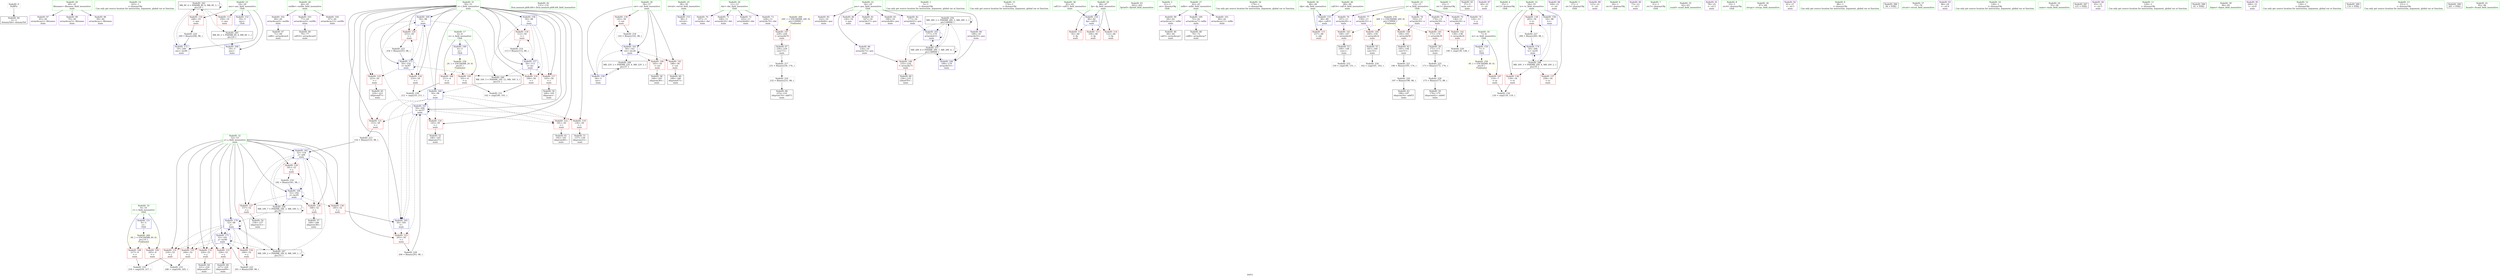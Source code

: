 digraph "SVFG" {
	label="SVFG";

	Node0x55a529d744b0 [shape=record,color=grey,label="{NodeID: 0\nNullPtr}"];
	Node0x55a529d744b0 -> Node0x55a529d75160[style=solid];
	Node0x55a529d755a0 [shape=record,color=purple,label="{NodeID: 97\n65\<--40\narraydecay2\<--filename\nmain\n}"];
	Node0x55a529d5a870 [shape=record,color=green,label="{NodeID: 14\n163\<--1\n\<--dummyObj\nCan only get source location for instruction, argument, global var or function.}"];
	Node0x55a529d76100 [shape=record,color=red,label="{NodeID: 111\n259\<--19\n\<--ans\nmain\n}"];
	Node0x55a529d5b5e0 [shape=record,color=green,label="{NodeID: 28\n44\<--45\noutfile\<--outfile_field_insensitive\nmain\n}"];
	Node0x55a529d5b5e0 -> Node0x55a529d759b0[style=solid];
	Node0x55a529d5b5e0 -> Node0x55a529d75a80[style=solid];
	Node0x55a529d5b5e0 -> Node0x55a529d75b50[style=solid];
	Node0x55a529d7b3a0 [shape=record,color=red,label="{NodeID: 125\n223\<--50\n\<--i\nmain\n}"];
	Node0x55a529d7b3a0 -> Node0x55a529d772c0[style=solid];
	Node0x55a529d74f60 [shape=record,color=green,label="{NodeID: 42\n131\<--132\nllvm.memset.p0i8.i64\<--llvm.memset.p0i8.i64_field_insensitive\n}"];
	Node0x55a529d81760 [shape=record,color=grey,label="{NodeID: 222\n241 = Binary(240, 98, )\n}"];
	Node0x55a529d81760 -> Node0x55a529d7d9c0[style=solid];
	Node0x55a529d7bf00 [shape=record,color=red,label="{NodeID: 139\n142\<--56\n\<--cnt\nmain\n}"];
	Node0x55a529d7bf00 -> Node0x55a529d81160[style=solid];
	Node0x55a529d76b70 [shape=record,color=black,label="{NodeID: 56\n166\<--165\nidxprom36\<--\nmain\n}"];
	Node0x55a529d82c60 [shape=record,color=grey,label="{NodeID: 236\n212 = cmp(210, 211, )\n}"];
	Node0x55a529d7cb20 [shape=record,color=blue,label="{NodeID: 153\n38\<--5\nretval\<--\nmain\n}"];
	Node0x55a529d776d0 [shape=record,color=purple,label="{NodeID: 70\n107\<--11\narrayidx\<--dat\nmain\n}"];
	Node0x55a529d8e190 [shape=record,color=black,label="{NodeID: 250\nMR_28V_2 = PHI(MR_28V_3, MR_28V_1, )\npts\{180000 \}\n}"];
	Node0x55a529d8e190 -> Node0x55a529d7c650[style=dashed];
	Node0x55a529d8e190 -> Node0x55a529d7d340[style=dashed];
	Node0x55a529d8e190 -> Node0x55a529d7d5b0[style=dashed];
	Node0x55a529d8e190 -> Node0x55a529d8e190[style=dashed];
	Node0x55a529d8e190 -> Node0x55a529d90490[style=dashed];
	Node0x55a529d7d680 [shape=record,color=blue,label="{NodeID: 167\n50\<--204\ni\<--inc57\nmain\n}"];
	Node0x55a529d7d680 -> Node0x55a529d7aec0[style=dashed];
	Node0x55a529d7d680 -> Node0x55a529d7af90[style=dashed];
	Node0x55a529d7d680 -> Node0x55a529d7b060[style=dashed];
	Node0x55a529d7d680 -> Node0x55a529d7b130[style=dashed];
	Node0x55a529d7d680 -> Node0x55a529d7b200[style=dashed];
	Node0x55a529d7d680 -> Node0x55a529d7d4e0[style=dashed];
	Node0x55a529d7d680 -> Node0x55a529d7d680[style=dashed];
	Node0x55a529d7d680 -> Node0x55a529d7d820[style=dashed];
	Node0x55a529d78230 [shape=record,color=purple,label="{NodeID: 84\n199\<--16\narrayidx55\<--pos\nmain\n}"];
	Node0x55a529d78230 -> Node0x55a529d7d5b0[style=solid];
	Node0x55a529d59f10 [shape=record,color=green,label="{NodeID: 1\n5\<--1\n\<--dummyObj\nCan only get source location for instruction, argument, global var or function.}"];
	Node0x55a529d75670 [shape=record,color=purple,label="{NodeID: 98\n70\<--40\narraydecay5\<--filename\nmain\n}"];
	Node0x55a529d5a970 [shape=record,color=green,label="{NodeID: 15\n174\<--1\n\<--dummyObj\nCan only get source location for instruction, argument, global var or function.}"];
	Node0x55a529d761d0 [shape=record,color=red,label="{NodeID: 112\n92\<--46\n\<--fp\nmain\n}"];
	Node0x55a529d74540 [shape=record,color=green,label="{NodeID: 29\n46\<--47\nfp\<--fp_field_insensitive\nmain\n}"];
	Node0x55a529d74540 -> Node0x55a529d761d0[style=solid];
	Node0x55a529d74540 -> Node0x55a529d762a0[style=solid];
	Node0x55a529d74540 -> Node0x55a529d76370[style=solid];
	Node0x55a529d74540 -> Node0x55a529d7cbf0[style=solid];
	Node0x55a529d7b470 [shape=record,color=red,label="{NodeID: 126\n253\<--50\n\<--i\nmain\n}"];
	Node0x55a529d7b470 -> Node0x55a529d818e0[style=solid];
	Node0x55a529d75060 [shape=record,color=green,label="{NodeID: 43\n262\<--263\nfprintf\<--fprintf_field_insensitive\n}"];
	Node0x55a529d818e0 [shape=record,color=grey,label="{NodeID: 223\n254 = Binary(253, 98, )\n}"];
	Node0x55a529d818e0 -> Node0x55a529d7db60[style=solid];
	Node0x55a529d7bfd0 [shape=record,color=red,label="{NodeID: 140\n165\<--56\n\<--cnt\nmain\n}"];
	Node0x55a529d7bfd0 -> Node0x55a529d76b70[style=solid];
	Node0x55a529d76c40 [shape=record,color=black,label="{NodeID: 57\n169\<--168\nidxprom38\<--\nmain\n}"];
	Node0x55a529d7cbf0 [shape=record,color=blue,label="{NodeID: 154\n46\<--82\nfp\<--call12\nmain\n}"];
	Node0x55a529d7cbf0 -> Node0x55a529d761d0[style=dashed];
	Node0x55a529d7cbf0 -> Node0x55a529d762a0[style=dashed];
	Node0x55a529d7cbf0 -> Node0x55a529d76370[style=dashed];
	Node0x55a529d777a0 [shape=record,color=purple,label="{NodeID: 71\n108\<--11\narrayidx16\<--dat\nmain\n}"];
	Node0x55a529d7d750 [shape=record,color=blue,label="{NodeID: 168\n19\<--5\nans\<--\nmain\n}"];
	Node0x55a529d7d750 -> Node0x55a529d8b990[style=dashed];
	Node0x55a529d78300 [shape=record,color=purple,label="{NodeID: 85\n222\<--16\narrayidx66\<--pos\nmain\n}"];
	Node0x55a529d73bd0 [shape=record,color=green,label="{NodeID: 2\n21\<--1\n.str\<--dummyObj\nGlob }"];
	Node0x55a529d75740 [shape=record,color=purple,label="{NodeID: 99\n64\<--42\narraydecay1\<--infile\nmain\n}"];
	Node0x55a529d75740 -> Node0x55a529d75330[style=solid];
	Node0x55a529d5aa70 [shape=record,color=green,label="{NodeID: 16\n179\<--1\n\<--dummyObj\nCan only get source location for instruction, argument, global var or function.}"];
	Node0x55a529d762a0 [shape=record,color=red,label="{NodeID: 113\n104\<--46\n\<--fp\nmain\n}"];
	Node0x55a529d745d0 [shape=record,color=green,label="{NodeID: 30\n48\<--49\nofp\<--ofp_field_insensitive\nmain\n}"];
	Node0x55a529d745d0 -> Node0x55a529d76440[style=solid];
	Node0x55a529d745d0 -> Node0x55a529d7ccc0[style=solid];
	Node0x55a529d7b540 [shape=record,color=red,label="{NodeID: 127\n157\<--52\n\<--j\nmain\n}"];
	Node0x55a529d7b540 -> Node0x55a529d769d0[style=solid];
	Node0x55a529d75160 [shape=record,color=black,label="{NodeID: 44\n2\<--3\ndummyVal\<--dummyVal\n}"];
	Node0x55a529d81a60 [shape=record,color=grey,label="{NodeID: 224\n249 = Binary(248, 98, )\n}"];
	Node0x55a529d81a60 -> Node0x55a529d7da90[style=solid];
	Node0x55a529d7c0a0 [shape=record,color=red,label="{NodeID: 141\n188\<--56\n\<--cnt\nmain\n}"];
	Node0x55a529d7c0a0 -> Node0x55a529d76eb0[style=solid];
	Node0x55a529d76d10 [shape=record,color=black,label="{NodeID: 58\n172\<--171\nconv40\<--\nmain\n}"];
	Node0x55a529d76d10 -> Node0x55a529d81be0[style=solid];
	Node0x55a529d7ccc0 [shape=record,color=blue,label="{NodeID: 155\n48\<--89\nofp\<--call14\nmain\n}"];
	Node0x55a529d7ccc0 -> Node0x55a529d76440[style=dashed];
	Node0x55a529d77870 [shape=record,color=purple,label="{NodeID: 72\n225\<--11\narrayidx68\<--dat\nmain\n}"];
	Node0x55a529d7d820 [shape=record,color=blue,label="{NodeID: 169\n50\<--98\ni\<--\nmain\n}"];
	Node0x55a529d7d820 -> Node0x55a529d7b2d0[style=dashed];
	Node0x55a529d7d820 -> Node0x55a529d7b3a0[style=dashed];
	Node0x55a529d7d820 -> Node0x55a529d7b470[style=dashed];
	Node0x55a529d7d820 -> Node0x55a529d7db60[style=dashed];
	Node0x55a529d7d820 -> Node0x55a529d8cd90[style=dashed];
	Node0x55a529d783d0 [shape=record,color=purple,label="{NodeID: 86\n234\<--16\narrayidx75\<--pos\nmain\n}"];
	Node0x55a529d783d0 -> Node0x55a529d7c650[style=solid];
	Node0x55a529d59680 [shape=record,color=green,label="{NodeID: 3\n23\<--1\n.str.1\<--dummyObj\nGlob }"];
	Node0x55a529d75810 [shape=record,color=purple,label="{NodeID: 100\n72\<--42\narraydecay7\<--infile\nmain\n}"];
	Node0x55a529d75810 -> Node0x55a529d764f0[style=solid];
	Node0x55a529d5ab70 [shape=record,color=green,label="{NodeID: 17\n4\<--6\nn\<--n_field_insensitive\nGlob }"];
	Node0x55a529d5ab70 -> Node0x55a529d75c20[style=solid];
	Node0x55a529d5ab70 -> Node0x55a529d75cf0[style=solid];
	Node0x55a529d5ab70 -> Node0x55a529d7c720[style=solid];
	Node0x55a529d76370 [shape=record,color=red,label="{NodeID: 114\n122\<--46\n\<--fp\nmain\n}"];
	Node0x55a529d74660 [shape=record,color=green,label="{NodeID: 31\n50\<--51\ni\<--i_field_insensitive\nmain\n}"];
	Node0x55a529d74660 -> Node0x55a529d7ac50[style=solid];
	Node0x55a529d74660 -> Node0x55a529d7ad20[style=solid];
	Node0x55a529d74660 -> Node0x55a529d7adf0[style=solid];
	Node0x55a529d74660 -> Node0x55a529d7aec0[style=solid];
	Node0x55a529d74660 -> Node0x55a529d7af90[style=solid];
	Node0x55a529d74660 -> Node0x55a529d7b060[style=solid];
	Node0x55a529d74660 -> Node0x55a529d7b130[style=solid];
	Node0x55a529d74660 -> Node0x55a529d7b200[style=solid];
	Node0x55a529d74660 -> Node0x55a529d7b2d0[style=solid];
	Node0x55a529d74660 -> Node0x55a529d7b3a0[style=solid];
	Node0x55a529d74660 -> Node0x55a529d7b470[style=solid];
	Node0x55a529d74660 -> Node0x55a529d7cd90[style=solid];
	Node0x55a529d74660 -> Node0x55a529d7ce60[style=solid];
	Node0x55a529d74660 -> Node0x55a529d7d0d0[style=solid];
	Node0x55a529d74660 -> Node0x55a529d7d4e0[style=solid];
	Node0x55a529d74660 -> Node0x55a529d7d680[style=solid];
	Node0x55a529d74660 -> Node0x55a529d7d820[style=solid];
	Node0x55a529d74660 -> Node0x55a529d7db60[style=solid];
	Node0x55a529d7b610 [shape=record,color=red,label="{NodeID: 128\n168\<--52\n\<--j\nmain\n}"];
	Node0x55a529d7b610 -> Node0x55a529d76c40[style=solid];
	Node0x55a529d75260 [shape=record,color=black,label="{NodeID: 45\n37\<--5\nmain_ret\<--\nmain\n}"];
	Node0x55a529d81be0 [shape=record,color=grey,label="{NodeID: 225\n173 = Binary(172, 174, )\n}"];
	Node0x55a529d81be0 -> Node0x55a529d81d60[style=solid];
	Node0x55a529d7c170 [shape=record,color=red,label="{NodeID: 142\n139\<--138\n\<--arrayidx24\nmain\n}"];
	Node0x55a529d7c170 -> Node0x55a529d821e0[style=solid];
	Node0x55a529d76de0 [shape=record,color=black,label="{NodeID: 59\n176\<--175\nidxprom42\<--add41\nmain\n}"];
	Node0x55a529d7cd90 [shape=record,color=blue,label="{NodeID: 156\n50\<--98\ni\<--\nmain\n}"];
	Node0x55a529d7cd90 -> Node0x55a529d7ac50[style=dashed];
	Node0x55a529d7cd90 -> Node0x55a529d7ad20[style=dashed];
	Node0x55a529d7cd90 -> Node0x55a529d7adf0[style=dashed];
	Node0x55a529d7cd90 -> Node0x55a529d7ce60[style=dashed];
	Node0x55a529d7cd90 -> Node0x55a529d8cd90[style=dashed];
	Node0x55a529d77940 [shape=record,color=purple,label="{NodeID: 73\n228\<--11\narrayidx70\<--dat\nmain\n}"];
	Node0x55a529d77940 -> Node0x55a529d7c580[style=solid];
	Node0x55a529d7d8f0 [shape=record,color=blue,label="{NodeID: 170\n52\<--98\nj\<--\nmain\n}"];
	Node0x55a529d7d8f0 -> Node0x55a529d7b880[style=dashed];
	Node0x55a529d7d8f0 -> Node0x55a529d7b950[style=dashed];
	Node0x55a529d7d8f0 -> Node0x55a529d7ba20[style=dashed];
	Node0x55a529d7d8f0 -> Node0x55a529d7baf0[style=dashed];
	Node0x55a529d7d8f0 -> Node0x55a529d7bbc0[style=dashed];
	Node0x55a529d7d8f0 -> Node0x55a529d7d8f0[style=dashed];
	Node0x55a529d7d8f0 -> Node0x55a529d7d9c0[style=dashed];
	Node0x55a529d7d8f0 -> Node0x55a529d8d290[style=dashed];
	Node0x55a529d784a0 [shape=record,color=purple,label="{NodeID: 87\n60\<--21\n\<--.str\nmain\n}"];
	Node0x55a529d59710 [shape=record,color=green,label="{NodeID: 4\n25\<--1\n.str.2\<--dummyObj\nGlob }"];
	Node0x55a529d758e0 [shape=record,color=purple,label="{NodeID: 101\n80\<--42\narraydecay11\<--infile\nmain\n}"];
	Node0x55a529d5ac70 [shape=record,color=green,label="{NodeID: 18\n7\<--8\nm\<--m_field_insensitive\nGlob }"];
	Node0x55a529d5ac70 -> Node0x55a529d75dc0[style=solid];
	Node0x55a529d5ac70 -> Node0x55a529d7c820[style=solid];
	Node0x55a529d76440 [shape=record,color=red,label="{NodeID: 115\n257\<--48\n\<--ofp\nmain\n}"];
	Node0x55a529d746f0 [shape=record,color=green,label="{NodeID: 32\n52\<--53\nj\<--j_field_insensitive\nmain\n}"];
	Node0x55a529d746f0 -> Node0x55a529d7b540[style=solid];
	Node0x55a529d746f0 -> Node0x55a529d7b610[style=solid];
	Node0x55a529d746f0 -> Node0x55a529d7b6e0[style=solid];
	Node0x55a529d746f0 -> Node0x55a529d7b7b0[style=solid];
	Node0x55a529d746f0 -> Node0x55a529d7b880[style=solid];
	Node0x55a529d746f0 -> Node0x55a529d7b950[style=solid];
	Node0x55a529d746f0 -> Node0x55a529d7ba20[style=solid];
	Node0x55a529d746f0 -> Node0x55a529d7baf0[style=solid];
	Node0x55a529d746f0 -> Node0x55a529d7bbc0[style=solid];
	Node0x55a529d746f0 -> Node0x55a529d7d270[style=solid];
	Node0x55a529d746f0 -> Node0x55a529d7d410[style=solid];
	Node0x55a529d746f0 -> Node0x55a529d7d8f0[style=solid];
	Node0x55a529d746f0 -> Node0x55a529d7d9c0[style=solid];
	Node0x55a529d7b6e0 [shape=record,color=red,label="{NodeID: 129\n181\<--52\n\<--j\nmain\n}"];
	Node0x55a529d7b6e0 -> Node0x55a529d812e0[style=solid];
	Node0x55a529d75330 [shape=record,color=black,label="{NodeID: 46\n66\<--64\ncall3\<--arraydecay1\nmain\n}"];
	Node0x55a529d81d60 [shape=record,color=grey,label="{NodeID: 226\n175 = Binary(173, 98, )\n}"];
	Node0x55a529d81d60 -> Node0x55a529d76de0[style=solid];
	Node0x55a529d7c240 [shape=record,color=red,label="{NodeID: 143\n148\<--147\n\<--arrayidx28\nmain\n}"];
	Node0x55a529d7c240 -> Node0x55a529d76900[style=solid];
	Node0x55a529d76eb0 [shape=record,color=black,label="{NodeID: 60\n189\<--188\nidxprom47\<--\nmain\n}"];
	Node0x55a529d7ce60 [shape=record,color=blue,label="{NodeID: 157\n50\<--113\ni\<--inc\nmain\n}"];
	Node0x55a529d7ce60 -> Node0x55a529d7ac50[style=dashed];
	Node0x55a529d7ce60 -> Node0x55a529d7ad20[style=dashed];
	Node0x55a529d7ce60 -> Node0x55a529d7adf0[style=dashed];
	Node0x55a529d7ce60 -> Node0x55a529d7ce60[style=dashed];
	Node0x55a529d7ce60 -> Node0x55a529d8cd90[style=dashed];
	Node0x55a529d77a10 [shape=record,color=purple,label="{NodeID: 74\n124\<--13\n\<--a\nmain\n}"];
	Node0x55a529d7d9c0 [shape=record,color=blue,label="{NodeID: 171\n52\<--241\nj\<--inc80\nmain\n}"];
	Node0x55a529d7d9c0 -> Node0x55a529d7b880[style=dashed];
	Node0x55a529d7d9c0 -> Node0x55a529d7b950[style=dashed];
	Node0x55a529d7d9c0 -> Node0x55a529d7ba20[style=dashed];
	Node0x55a529d7d9c0 -> Node0x55a529d7baf0[style=dashed];
	Node0x55a529d7d9c0 -> Node0x55a529d7bbc0[style=dashed];
	Node0x55a529d7d9c0 -> Node0x55a529d7d8f0[style=dashed];
	Node0x55a529d7d9c0 -> Node0x55a529d7d9c0[style=dashed];
	Node0x55a529d7d9c0 -> Node0x55a529d8d290[style=dashed];
	Node0x55a529d78570 [shape=record,color=purple,label="{NodeID: 88\n109\<--21\n\<--.str\nmain\n}"];
	Node0x55a529d598c0 [shape=record,color=green,label="{NodeID: 5\n27\<--1\n.str.3\<--dummyObj\nGlob }"];
	Node0x55a529d759b0 [shape=record,color=purple,label="{NodeID: 102\n69\<--44\narraydecay4\<--outfile\nmain\n}"];
	Node0x55a529d759b0 -> Node0x55a529d75400[style=solid];
	Node0x55a529d5ad70 [shape=record,color=green,label="{NodeID: 19\n9\<--10\nr\<--r_field_insensitive\nGlob }"];
	Node0x55a529d5ad70 -> Node0x55a529d75e90[style=solid];
	Node0x55a529d5ad70 -> Node0x55a529d75f60[style=solid];
	Node0x55a529d5ad70 -> Node0x55a529d7c920[style=solid];
	Node0x55a529d7ac50 [shape=record,color=red,label="{NodeID: 116\n100\<--50\n\<--i\nmain\n}"];
	Node0x55a529d7ac50 -> Node0x55a529d824e0[style=solid];
	Node0x55a529d74780 [shape=record,color=green,label="{NodeID: 33\n54\<--55\ntc\<--tc_field_insensitive\nmain\n}"];
	Node0x55a529d74780 -> Node0x55a529d7bc90[style=solid];
	Node0x55a529d74780 -> Node0x55a529d7bd60[style=solid];
	Node0x55a529d74780 -> Node0x55a529d7be30[style=solid];
	Node0x55a529d74780 -> Node0x55a529d7cf30[style=solid];
	Node0x55a529d74780 -> Node0x55a529d7dc30[style=solid];
	Node0x55a529d7b7b0 [shape=record,color=red,label="{NodeID: 130\n185\<--52\n\<--j\nmain\n}"];
	Node0x55a529d7b7b0 -> Node0x55a529d7d4e0[style=solid];
	Node0x55a529d75400 [shape=record,color=black,label="{NodeID: 47\n71\<--69\ncall6\<--arraydecay4\nmain\n}"];
	Node0x55a529d81ee0 [shape=record,color=grey,label="{NodeID: 227\n266 = Binary(265, 98, )\n}"];
	Node0x55a529d81ee0 -> Node0x55a529d7dc30[style=solid];
	Node0x55a529d7c310 [shape=record,color=red,label="{NodeID: 144\n160\<--159\n\<--arrayidx32\nmain\n}"];
	Node0x55a529d7c310 -> Node0x55a529d76aa0[style=solid];
	Node0x55a529d76f80 [shape=record,color=black,label="{NodeID: 61\n192\<--191\nidxprom49\<--\nmain\n}"];
	Node0x55a529d7cf30 [shape=record,color=blue,label="{NodeID: 158\n54\<--98\ntc\<--\nmain\n}"];
	Node0x55a529d7cf30 -> Node0x55a529d8d790[style=dashed];
	Node0x55a529d77ae0 [shape=record,color=purple,label="{NodeID: 75\n138\<--13\narrayidx24\<--a\nmain\n}"];
	Node0x55a529d77ae0 -> Node0x55a529d7c170[style=solid];
	Node0x55a529d7da90 [shape=record,color=blue,label="{NodeID: 172\n19\<--249\nans\<--inc84\nmain\n}"];
	Node0x55a529d7da90 -> Node0x55a529d8b990[style=dashed];
	Node0x55a529d78640 [shape=record,color=purple,label="{NodeID: 89\n123\<--21\n\<--.str\nmain\n}"];
	Node0x55a529d59950 [shape=record,color=green,label="{NodeID: 6\n29\<--1\n.str.4\<--dummyObj\nGlob }"];
	Node0x55a529d92580 [shape=record,color=yellow,style=double,label="{NodeID: 269\n24V_1 = ENCHI(MR_24V_0)\npts\{120000 \}\nFun[main]}"];
	Node0x55a529d92580 -> Node0x55a529d7c580[style=dashed];
	Node0x55a529d75a80 [shape=record,color=purple,label="{NodeID: 103\n77\<--44\narraydecay9\<--outfile\nmain\n}"];
	Node0x55a529d75a80 -> Node0x55a529d765c0[style=solid];
	Node0x55a529d5ae70 [shape=record,color=green,label="{NodeID: 20\n11\<--12\ndat\<--dat_field_insensitive\nGlob }"];
	Node0x55a529d5ae70 -> Node0x55a529d776d0[style=solid];
	Node0x55a529d5ae70 -> Node0x55a529d777a0[style=solid];
	Node0x55a529d5ae70 -> Node0x55a529d77870[style=solid];
	Node0x55a529d5ae70 -> Node0x55a529d77940[style=solid];
	Node0x55a529d7ad20 [shape=record,color=red,label="{NodeID: 117\n105\<--50\n\<--i\nmain\n}"];
	Node0x55a529d7ad20 -> Node0x55a529d76690[style=solid];
	Node0x55a529d74850 [shape=record,color=green,label="{NodeID: 34\n56\<--57\ncnt\<--cnt_field_insensitive\nmain\n}"];
	Node0x55a529d74850 -> Node0x55a529d7bf00[style=solid];
	Node0x55a529d74850 -> Node0x55a529d7bfd0[style=solid];
	Node0x55a529d74850 -> Node0x55a529d7c0a0[style=solid];
	Node0x55a529d74850 -> Node0x55a529d7d000[style=solid];
	Node0x55a529d74850 -> Node0x55a529d7d1a0[style=solid];
	Node0x55a529d80b60 [shape=record,color=grey,label="{NodeID: 214\n113 = Binary(112, 98, )\n}"];
	Node0x55a529d80b60 -> Node0x55a529d7ce60[style=solid];
	Node0x55a529d7b880 [shape=record,color=red,label="{NodeID: 131\n216\<--52\n\<--j\nmain\n}"];
	Node0x55a529d7b880 -> Node0x55a529d82ae0[style=solid];
	Node0x55a529d764f0 [shape=record,color=black,label="{NodeID: 48\n74\<--72\ncall8\<--arraydecay7\nmain\n}"];
	Node0x55a529d82060 [shape=record,color=grey,label="{NodeID: 228\n204 = Binary(203, 98, )\n}"];
	Node0x55a529d82060 -> Node0x55a529d7d680[style=solid];
	Node0x55a529d7c3e0 [shape=record,color=red,label="{NodeID: 145\n171\<--170\n\<--arrayidx39\nmain\n}"];
	Node0x55a529d7c3e0 -> Node0x55a529d76d10[style=solid];
	Node0x55a529d77050 [shape=record,color=black,label="{NodeID: 62\n195\<--194\nconv51\<--\nmain\n}"];
	Node0x55a529d77050 -> Node0x55a529d815e0[style=solid];
	Node0x55a529d8b990 [shape=record,color=black,label="{NodeID: 242\nMR_8V_4 = PHI(MR_8V_6, MR_8V_3, )\npts\{20 \}\n}"];
	Node0x55a529d8b990 -> Node0x55a529d76030[style=dashed];
	Node0x55a529d8b990 -> Node0x55a529d76100[style=dashed];
	Node0x55a529d8b990 -> Node0x55a529d7da90[style=dashed];
	Node0x55a529d8b990 -> Node0x55a529d8b990[style=dashed];
	Node0x55a529d8b990 -> Node0x55a529d8c890[style=dashed];
	Node0x55a529d7d000 [shape=record,color=blue,label="{NodeID: 159\n56\<--5\ncnt\<--\nmain\n}"];
	Node0x55a529d7d000 -> Node0x55a529d7bf00[style=dashed];
	Node0x55a529d7d000 -> Node0x55a529d7d1a0[style=dashed];
	Node0x55a529d7d000 -> Node0x55a529d8dc90[style=dashed];
	Node0x55a529d77bb0 [shape=record,color=purple,label="{NodeID: 76\n147\<--13\narrayidx28\<--a\nmain\n}"];
	Node0x55a529d77bb0 -> Node0x55a529d7c240[style=solid];
	Node0x55a529d8ff90 [shape=record,color=black,label="{NodeID: 256\nMR_18V_7 = PHI(MR_18V_3, MR_18V_5, )\npts\{53 \}\n}"];
	Node0x55a529d8ff90 -> Node0x55a529d7d270[style=dashed];
	Node0x55a529d8ff90 -> Node0x55a529d7d8f0[style=dashed];
	Node0x55a529d8ff90 -> Node0x55a529d8d290[style=dashed];
	Node0x55a529d8ff90 -> Node0x55a529d8ff90[style=dashed];
	Node0x55a529d7db60 [shape=record,color=blue,label="{NodeID: 173\n50\<--254\ni\<--inc87\nmain\n}"];
	Node0x55a529d7db60 -> Node0x55a529d7b2d0[style=dashed];
	Node0x55a529d7db60 -> Node0x55a529d7b3a0[style=dashed];
	Node0x55a529d7db60 -> Node0x55a529d7b470[style=dashed];
	Node0x55a529d7db60 -> Node0x55a529d7db60[style=dashed];
	Node0x55a529d7db60 -> Node0x55a529d8cd90[style=dashed];
	Node0x55a529d78710 [shape=record,color=purple,label="{NodeID: 90\n73\<--23\n\<--.str.1\nmain\n}"];
	Node0x55a529d59440 [shape=record,color=green,label="{NodeID: 7\n31\<--1\n.str.5\<--dummyObj\nGlob }"];
	Node0x55a529d92660 [shape=record,color=yellow,style=double,label="{NodeID: 270\n26V_1 = ENCHI(MR_26V_0)\npts\{150000 \}\nFun[main]}"];
	Node0x55a529d92660 -> Node0x55a529d7c170[style=dashed];
	Node0x55a529d92660 -> Node0x55a529d7c240[style=dashed];
	Node0x55a529d92660 -> Node0x55a529d7c310[style=dashed];
	Node0x55a529d92660 -> Node0x55a529d7c3e0[style=dashed];
	Node0x55a529d92660 -> Node0x55a529d7c4b0[style=dashed];
	Node0x55a529d75b50 [shape=record,color=purple,label="{NodeID: 104\n87\<--44\narraydecay13\<--outfile\nmain\n}"];
	Node0x55a529d5af70 [shape=record,color=green,label="{NodeID: 21\n13\<--15\na\<--a_field_insensitive\nGlob }"];
	Node0x55a529d5af70 -> Node0x55a529d77a10[style=solid];
	Node0x55a529d5af70 -> Node0x55a529d77ae0[style=solid];
	Node0x55a529d5af70 -> Node0x55a529d77bb0[style=solid];
	Node0x55a529d5af70 -> Node0x55a529d77c80[style=solid];
	Node0x55a529d5af70 -> Node0x55a529d77d50[style=solid];
	Node0x55a529d5af70 -> Node0x55a529d77e20[style=solid];
	Node0x55a529d7adf0 [shape=record,color=red,label="{NodeID: 118\n112\<--50\n\<--i\nmain\n}"];
	Node0x55a529d7adf0 -> Node0x55a529d80b60[style=solid];
	Node0x55a529d74920 [shape=record,color=green,label="{NodeID: 35\n62\<--63\nscanf\<--scanf_field_insensitive\n}"];
	Node0x55a529d80ce0 [shape=record,color=grey,label="{NodeID: 215\n154 = Binary(153, 98, )\n}"];
	Node0x55a529d80ce0 -> Node0x55a529d7d270[style=solid];
	Node0x55a529d7b950 [shape=record,color=red,label="{NodeID: 132\n220\<--52\n\<--j\nmain\n}"];
	Node0x55a529d7b950 -> Node0x55a529d771f0[style=solid];
	Node0x55a529d765c0 [shape=record,color=black,label="{NodeID: 49\n79\<--77\ncall10\<--arraydecay9\nmain\n}"];
	Node0x55a529d821e0 [shape=record,color=grey,label="{NodeID: 229\n140 = cmp(139, 128, )\n}"];
	Node0x55a529d7c4b0 [shape=record,color=red,label="{NodeID: 146\n194\<--193\n\<--arrayidx50\nmain\n}"];
	Node0x55a529d7c4b0 -> Node0x55a529d77050[style=solid];
	Node0x55a529d77120 [shape=record,color=black,label="{NodeID: 63\n198\<--197\nidxprom54\<--add53\nmain\n}"];
	Node0x55a529d7d0d0 [shape=record,color=blue,label="{NodeID: 160\n50\<--98\ni\<--\nmain\n}"];
	Node0x55a529d7d0d0 -> Node0x55a529d7aec0[style=dashed];
	Node0x55a529d7d0d0 -> Node0x55a529d7af90[style=dashed];
	Node0x55a529d7d0d0 -> Node0x55a529d7b060[style=dashed];
	Node0x55a529d7d0d0 -> Node0x55a529d7b130[style=dashed];
	Node0x55a529d7d0d0 -> Node0x55a529d7b200[style=dashed];
	Node0x55a529d7d0d0 -> Node0x55a529d7d4e0[style=dashed];
	Node0x55a529d7d0d0 -> Node0x55a529d7d680[style=dashed];
	Node0x55a529d7d0d0 -> Node0x55a529d7d820[style=dashed];
	Node0x55a529d77c80 [shape=record,color=purple,label="{NodeID: 77\n159\<--13\narrayidx32\<--a\nmain\n}"];
	Node0x55a529d77c80 -> Node0x55a529d7c310[style=solid];
	Node0x55a529d90490 [shape=record,color=black,label="{NodeID: 257\nMR_28V_6 = PHI(MR_28V_7, MR_28V_4, )\npts\{180000 \}\n}"];
	Node0x55a529d90490 -> Node0x55a529d7c650[style=dashed];
	Node0x55a529d90490 -> Node0x55a529d7d340[style=dashed];
	Node0x55a529d90490 -> Node0x55a529d7d5b0[style=dashed];
	Node0x55a529d90490 -> Node0x55a529d8e190[style=dashed];
	Node0x55a529d90490 -> Node0x55a529d90490[style=dashed];
	Node0x55a529d7dc30 [shape=record,color=blue,label="{NodeID: 174\n54\<--266\ntc\<--inc91\nmain\n}"];
	Node0x55a529d7dc30 -> Node0x55a529d8d790[style=dashed];
	Node0x55a529d787e0 [shape=record,color=purple,label="{NodeID: 91\n78\<--25\n\<--.str.2\nmain\n}"];
	Node0x55a529d594d0 [shape=record,color=green,label="{NodeID: 8\n33\<--1\n.str.6\<--dummyObj\nGlob }"];
	Node0x55a529d75c20 [shape=record,color=red,label="{NodeID: 105\n101\<--4\n\<--n\nmain\n}"];
	Node0x55a529d75c20 -> Node0x55a529d824e0[style=solid];
	Node0x55a529d5b070 [shape=record,color=green,label="{NodeID: 22\n16\<--18\npos\<--pos_field_insensitive\nGlob }"];
	Node0x55a529d5b070 -> Node0x55a529d77ef0[style=solid];
	Node0x55a529d5b070 -> Node0x55a529d77fc0[style=solid];
	Node0x55a529d5b070 -> Node0x55a529d78090[style=solid];
	Node0x55a529d5b070 -> Node0x55a529d78160[style=solid];
	Node0x55a529d5b070 -> Node0x55a529d78230[style=solid];
	Node0x55a529d5b070 -> Node0x55a529d78300[style=solid];
	Node0x55a529d5b070 -> Node0x55a529d783d0[style=solid];
	Node0x55a529d7aec0 [shape=record,color=red,label="{NodeID: 119\n136\<--50\n\<--i\nmain\n}"];
	Node0x55a529d7aec0 -> Node0x55a529d76760[style=solid];
	Node0x55a529d749f0 [shape=record,color=green,label="{NodeID: 36\n67\<--68\nstrcpy\<--strcpy_field_insensitive\n}"];
	Node0x55a529d80e60 [shape=record,color=grey,label="{NodeID: 216\n232 = Binary(231, 98, )\n}"];
	Node0x55a529d80e60 -> Node0x55a529d77530[style=solid];
	Node0x55a529d7ba20 [shape=record,color=red,label="{NodeID: 133\n226\<--52\n\<--j\nmain\n}"];
	Node0x55a529d7ba20 -> Node0x55a529d77390[style=solid];
	Node0x55a529d76690 [shape=record,color=black,label="{NodeID: 50\n106\<--105\nidxprom\<--\nmain\n}"];
	Node0x55a529d82360 [shape=record,color=grey,label="{NodeID: 230\n120 = cmp(118, 119, )\n}"];
	Node0x55a529d7c580 [shape=record,color=red,label="{NodeID: 147\n229\<--228\n\<--arrayidx70\nmain\n}"];
	Node0x55a529d7c580 -> Node0x55a529d77460[style=solid];
	Node0x55a529d771f0 [shape=record,color=black,label="{NodeID: 64\n221\<--220\nidxprom65\<--\nmain\n}"];
	Node0x55a529d7d1a0 [shape=record,color=blue,label="{NodeID: 161\n56\<--143\ncnt\<--inc26\nmain\n}"];
	Node0x55a529d7d1a0 -> Node0x55a529d7bf00[style=dashed];
	Node0x55a529d7d1a0 -> Node0x55a529d7bfd0[style=dashed];
	Node0x55a529d7d1a0 -> Node0x55a529d7c0a0[style=dashed];
	Node0x55a529d7d1a0 -> Node0x55a529d7d1a0[style=dashed];
	Node0x55a529d7d1a0 -> Node0x55a529d8dc90[style=dashed];
	Node0x55a529d77d50 [shape=record,color=purple,label="{NodeID: 78\n170\<--13\narrayidx39\<--a\nmain\n}"];
	Node0x55a529d77d50 -> Node0x55a529d7c3e0[style=solid];
	Node0x55a529d90990 [shape=record,color=yellow,style=double,label="{NodeID: 258\n2V_1 = ENCHI(MR_2V_0)\npts\{6 \}\nFun[main]}"];
	Node0x55a529d90990 -> Node0x55a529d75c20[style=dashed];
	Node0x55a529d90990 -> Node0x55a529d75cf0[style=dashed];
	Node0x55a529d788b0 [shape=record,color=purple,label="{NodeID: 92\n81\<--27\n\<--.str.3\nmain\n}"];
	Node0x55a529d59560 [shape=record,color=green,label="{NodeID: 9\n98\<--1\n\<--dummyObj\nCan only get source location for instruction, argument, global var or function.}"];
	Node0x55a529d75cf0 [shape=record,color=red,label="{NodeID: 106\n211\<--4\n\<--n\nmain\n}"];
	Node0x55a529d75cf0 -> Node0x55a529d82c60[style=solid];
	Node0x55a529d5b170 [shape=record,color=green,label="{NodeID: 23\n19\<--20\nans\<--ans_field_insensitive\nGlob }"];
	Node0x55a529d5b170 -> Node0x55a529d76030[style=solid];
	Node0x55a529d5b170 -> Node0x55a529d76100[style=solid];
	Node0x55a529d5b170 -> Node0x55a529d7ca20[style=solid];
	Node0x55a529d5b170 -> Node0x55a529d7d750[style=solid];
	Node0x55a529d5b170 -> Node0x55a529d7da90[style=solid];
	Node0x55a529d9d380 [shape=record,color=black,label="{NodeID: 286\n94 = PHI()\n}"];
	Node0x55a529d7af90 [shape=record,color=red,label="{NodeID: 120\n145\<--50\n\<--i\nmain\n}"];
	Node0x55a529d7af90 -> Node0x55a529d76830[style=solid];
	Node0x55a529d74ac0 [shape=record,color=green,label="{NodeID: 37\n75\<--76\nstrcat\<--strcat_field_insensitive\n}"];
	Node0x55a529d80fe0 [shape=record,color=grey,label="{NodeID: 217\n231 = Binary(230, 174, )\n}"];
	Node0x55a529d80fe0 -> Node0x55a529d80e60[style=solid];
	Node0x55a529d7baf0 [shape=record,color=red,label="{NodeID: 134\n240\<--52\n\<--j\nmain\n}"];
	Node0x55a529d7baf0 -> Node0x55a529d81760[style=solid];
	Node0x55a529d76760 [shape=record,color=black,label="{NodeID: 51\n137\<--136\nidxprom23\<--\nmain\n}"];
	Node0x55a529d824e0 [shape=record,color=grey,label="{NodeID: 231\n102 = cmp(100, 101, )\n}"];
	Node0x55a529d7c650 [shape=record,color=red,label="{NodeID: 148\n235\<--234\n\<--arrayidx75\nmain\n}"];
	Node0x55a529d7c650 -> Node0x55a529d77600[style=solid];
	Node0x55a529d772c0 [shape=record,color=black,label="{NodeID: 65\n224\<--223\nidxprom67\<--\nmain\n}"];
	Node0x55a529d8c890 [shape=record,color=black,label="{NodeID: 245\nMR_8V_2 = PHI(MR_8V_4, MR_8V_1, )\npts\{20 \}\n}"];
	Node0x55a529d8c890 -> Node0x55a529d7d750[style=dashed];
	Node0x55a529d7d270 [shape=record,color=blue,label="{NodeID: 162\n52\<--154\nj\<--add\nmain\n}"];
	Node0x55a529d7d270 -> Node0x55a529d7b540[style=dashed];
	Node0x55a529d7d270 -> Node0x55a529d7b610[style=dashed];
	Node0x55a529d7d270 -> Node0x55a529d7b6e0[style=dashed];
	Node0x55a529d7d270 -> Node0x55a529d7b7b0[style=dashed];
	Node0x55a529d7d270 -> Node0x55a529d7d410[style=dashed];
	Node0x55a529d7d270 -> Node0x55a529d8ff90[style=dashed];
	Node0x55a529d77e20 [shape=record,color=purple,label="{NodeID: 79\n193\<--13\narrayidx50\<--a\nmain\n}"];
	Node0x55a529d77e20 -> Node0x55a529d7c4b0[style=solid];
	Node0x55a529d914b0 [shape=record,color=yellow,style=double,label="{NodeID: 259\n4V_1 = ENCHI(MR_4V_0)\npts\{8 \}\nFun[main]}"];
	Node0x55a529d914b0 -> Node0x55a529d75dc0[style=dashed];
	Node0x55a529d78980 [shape=record,color=purple,label="{NodeID: 93\n88\<--29\n\<--.str.4\nmain\n}"];
	Node0x55a529d73ed0 [shape=record,color=green,label="{NodeID: 10\n128\<--1\n\<--dummyObj\nCan only get source location for instruction, argument, global var or function.}"];
	Node0x55a529d75dc0 [shape=record,color=red,label="{NodeID: 107\n119\<--7\n\<--m\nmain\n}"];
	Node0x55a529d75dc0 -> Node0x55a529d82360[style=solid];
	Node0x55a529d5b270 [shape=record,color=green,label="{NodeID: 24\n35\<--36\nmain\<--main_field_insensitive\n}"];
	Node0x55a529d9d930 [shape=record,color=black,label="{NodeID: 287\n125 = PHI()\n}"];
	Node0x55a529d7b060 [shape=record,color=red,label="{NodeID: 121\n153\<--50\n\<--i\nmain\n}"];
	Node0x55a529d7b060 -> Node0x55a529d80ce0[style=solid];
	Node0x55a529d74bc0 [shape=record,color=green,label="{NodeID: 38\n82\<--83\ncall12\<--call12_field_insensitive\nmain\n}"];
	Node0x55a529d74bc0 -> Node0x55a529d7cbf0[style=solid];
	Node0x55a529d81160 [shape=record,color=grey,label="{NodeID: 218\n143 = Binary(142, 98, )\n}"];
	Node0x55a529d81160 -> Node0x55a529d7d1a0[style=solid];
	Node0x55a529d7bbc0 [shape=record,color=red,label="{NodeID: 135\n244\<--52\n\<--j\nmain\n}"];
	Node0x55a529d7bbc0 -> Node0x55a529d827e0[style=solid];
	Node0x55a529d76830 [shape=record,color=black,label="{NodeID: 52\n146\<--145\nidxprom27\<--\nmain\n}"];
	Node0x55a529d82660 [shape=record,color=grey,label="{NodeID: 232\n150 = cmp(149, 151, )\n}"];
	Node0x55a529d7c720 [shape=record,color=blue,label="{NodeID: 149\n4\<--5\nn\<--\nGlob }"];
	Node0x55a529d7c720 -> Node0x55a529d90990[style=dashed];
	Node0x55a529d77390 [shape=record,color=black,label="{NodeID: 66\n227\<--226\nidxprom69\<--\nmain\n}"];
	Node0x55a529d8cd90 [shape=record,color=black,label="{NodeID: 246\nMR_16V_5 = PHI(MR_16V_12, MR_16V_3, )\npts\{51 \}\n}"];
	Node0x55a529d8cd90 -> Node0x55a529d7d0d0[style=dashed];
	Node0x55a529d7d340 [shape=record,color=blue,label="{NodeID: 163\n177\<--179\narrayidx43\<--\nmain\n}"];
	Node0x55a529d7d340 -> Node0x55a529d7d340[style=dashed];
	Node0x55a529d7d340 -> Node0x55a529d90490[style=dashed];
	Node0x55a529d77ef0 [shape=record,color=purple,label="{NodeID: 80\n126\<--16\n\<--pos\nmain\n}"];
	Node0x55a529d91590 [shape=record,color=yellow,style=double,label="{NodeID: 260\n6V_1 = ENCHI(MR_6V_0)\npts\{10 \}\nFun[main]}"];
	Node0x55a529d91590 -> Node0x55a529d75e90[style=dashed];
	Node0x55a529d91590 -> Node0x55a529d75f60[style=dashed];
	Node0x55a529d78a50 [shape=record,color=purple,label="{NodeID: 94\n93\<--31\n\<--.str.5\nmain\n}"];
	Node0x55a529d73fa0 [shape=record,color=green,label="{NodeID: 11\n129\<--1\n\<--dummyObj\nCan only get source location for instruction, argument, global var or function.}"];
	Node0x55a529d75e90 [shape=record,color=red,label="{NodeID: 108\n217\<--9\n\<--r\nmain\n}"];
	Node0x55a529d75e90 -> Node0x55a529d82ae0[style=solid];
	Node0x55a529d5b370 [shape=record,color=green,label="{NodeID: 25\n38\<--39\nretval\<--retval_field_insensitive\nmain\n}"];
	Node0x55a529d5b370 -> Node0x55a529d7cb20[style=solid];
	Node0x55a529d9da30 [shape=record,color=black,label="{NodeID: 288\n61 = PHI()\n}"];
	Node0x55a529d7b130 [shape=record,color=red,label="{NodeID: 122\n191\<--50\n\<--i\nmain\n}"];
	Node0x55a529d7b130 -> Node0x55a529d76f80[style=solid];
	Node0x55a529d74c90 [shape=record,color=green,label="{NodeID: 39\n84\<--85\nfopen\<--fopen_field_insensitive\n}"];
	Node0x55a529d812e0 [shape=record,color=grey,label="{NodeID: 219\n182 = Binary(181, 98, )\n}"];
	Node0x55a529d812e0 -> Node0x55a529d7d410[style=solid];
	Node0x55a529d7bc90 [shape=record,color=red,label="{NodeID: 136\n118\<--54\n\<--tc\nmain\n}"];
	Node0x55a529d7bc90 -> Node0x55a529d82360[style=solid];
	Node0x55a529d76900 [shape=record,color=black,label="{NodeID: 53\n149\<--148\nconv\<--\nmain\n}"];
	Node0x55a529d76900 -> Node0x55a529d82660[style=solid];
	Node0x55a529d827e0 [shape=record,color=grey,label="{NodeID: 233\n246 = cmp(244, 245, )\n}"];
	Node0x55a529d7c820 [shape=record,color=blue,label="{NodeID: 150\n7\<--5\nm\<--\nGlob }"];
	Node0x55a529d7c820 -> Node0x55a529d914b0[style=dashed];
	Node0x55a529d77460 [shape=record,color=black,label="{NodeID: 67\n230\<--229\nconv71\<--\nmain\n}"];
	Node0x55a529d77460 -> Node0x55a529d80fe0[style=solid];
	Node0x55a529d8d290 [shape=record,color=black,label="{NodeID: 247\nMR_18V_2 = PHI(MR_18V_8, MR_18V_1, )\npts\{53 \}\n}"];
	Node0x55a529d8d290 -> Node0x55a529d7d270[style=dashed];
	Node0x55a529d8d290 -> Node0x55a529d7d8f0[style=dashed];
	Node0x55a529d8d290 -> Node0x55a529d8d290[style=dashed];
	Node0x55a529d8d290 -> Node0x55a529d8ff90[style=dashed];
	Node0x55a529d7d410 [shape=record,color=blue,label="{NodeID: 164\n52\<--182\nj\<--inc45\nmain\n}"];
	Node0x55a529d7d410 -> Node0x55a529d7b540[style=dashed];
	Node0x55a529d7d410 -> Node0x55a529d7b610[style=dashed];
	Node0x55a529d7d410 -> Node0x55a529d7b6e0[style=dashed];
	Node0x55a529d7d410 -> Node0x55a529d7b7b0[style=dashed];
	Node0x55a529d7d410 -> Node0x55a529d7d410[style=dashed];
	Node0x55a529d7d410 -> Node0x55a529d8ff90[style=dashed];
	Node0x55a529d77fc0 [shape=record,color=purple,label="{NodeID: 81\n167\<--16\narrayidx37\<--pos\nmain\n}"];
	Node0x55a529d78b20 [shape=record,color=purple,label="{NodeID: 95\n260\<--33\n\<--.str.6\nmain\n}"];
	Node0x55a529d5a410 [shape=record,color=green,label="{NodeID: 12\n130\<--1\n\<--dummyObj\nCan only get source location for instruction, argument, global var or function.}"];
	Node0x55a529d75f60 [shape=record,color=red,label="{NodeID: 109\n245\<--9\n\<--r\nmain\n}"];
	Node0x55a529d75f60 -> Node0x55a529d827e0[style=solid];
	Node0x55a529d5b440 [shape=record,color=green,label="{NodeID: 26\n40\<--41\nfilename\<--filename_field_insensitive\nmain\n}"];
	Node0x55a529d5b440 -> Node0x55a529d754d0[style=solid];
	Node0x55a529d5b440 -> Node0x55a529d755a0[style=solid];
	Node0x55a529d5b440 -> Node0x55a529d75670[style=solid];
	Node0x55a529d9db30 [shape=record,color=black,label="{NodeID: 289\n110 = PHI()\n}"];
	Node0x55a529d7b200 [shape=record,color=red,label="{NodeID: 123\n203\<--50\n\<--i\nmain\n}"];
	Node0x55a529d7b200 -> Node0x55a529d82060[style=solid];
	Node0x55a529d74d90 [shape=record,color=green,label="{NodeID: 40\n89\<--90\ncall14\<--call14_field_insensitive\nmain\n}"];
	Node0x55a529d74d90 -> Node0x55a529d7ccc0[style=solid];
	Node0x55a529d81460 [shape=record,color=grey,label="{NodeID: 220\n197 = Binary(196, 98, )\n}"];
	Node0x55a529d81460 -> Node0x55a529d77120[style=solid];
	Node0x55a529d7bd60 [shape=record,color=red,label="{NodeID: 137\n258\<--54\n\<--tc\nmain\n}"];
	Node0x55a529d769d0 [shape=record,color=black,label="{NodeID: 54\n158\<--157\nidxprom31\<--\nmain\n}"];
	Node0x55a529d82960 [shape=record,color=grey,label="{NodeID: 234\n162 = cmp(161, 163, )\n}"];
	Node0x55a529d7c920 [shape=record,color=blue,label="{NodeID: 151\n9\<--5\nr\<--\nGlob }"];
	Node0x55a529d7c920 -> Node0x55a529d91590[style=dashed];
	Node0x55a529d77530 [shape=record,color=black,label="{NodeID: 68\n233\<--232\nidxprom74\<--add73\nmain\n}"];
	Node0x55a529d8d790 [shape=record,color=black,label="{NodeID: 248\nMR_20V_3 = PHI(MR_20V_4, MR_20V_2, )\npts\{55 \}\n}"];
	Node0x55a529d8d790 -> Node0x55a529d7bc90[style=dashed];
	Node0x55a529d8d790 -> Node0x55a529d7bd60[style=dashed];
	Node0x55a529d8d790 -> Node0x55a529d7be30[style=dashed];
	Node0x55a529d8d790 -> Node0x55a529d7dc30[style=dashed];
	Node0x55a529d7d4e0 [shape=record,color=blue,label="{NodeID: 165\n50\<--185\ni\<--\nmain\n}"];
	Node0x55a529d7d4e0 -> Node0x55a529d7b200[style=dashed];
	Node0x55a529d7d4e0 -> Node0x55a529d7d680[style=dashed];
	Node0x55a529d78090 [shape=record,color=purple,label="{NodeID: 82\n177\<--16\narrayidx43\<--pos\nmain\n}"];
	Node0x55a529d78090 -> Node0x55a529d7d340[style=solid];
	Node0x55a529d754d0 [shape=record,color=purple,label="{NodeID: 96\n59\<--40\narraydecay\<--filename\nmain\n}"];
	Node0x55a529d5a510 [shape=record,color=green,label="{NodeID: 13\n151\<--1\n\<--dummyObj\nCan only get source location for instruction, argument, global var or function.}"];
	Node0x55a529d76030 [shape=record,color=red,label="{NodeID: 110\n248\<--19\n\<--ans\nmain\n}"];
	Node0x55a529d76030 -> Node0x55a529d81a60[style=solid];
	Node0x55a529d5b510 [shape=record,color=green,label="{NodeID: 27\n42\<--43\ninfile\<--infile_field_insensitive\nmain\n}"];
	Node0x55a529d5b510 -> Node0x55a529d75740[style=solid];
	Node0x55a529d5b510 -> Node0x55a529d75810[style=solid];
	Node0x55a529d5b510 -> Node0x55a529d758e0[style=solid];
	Node0x55a529d9dc30 [shape=record,color=black,label="{NodeID: 290\n261 = PHI()\n}"];
	Node0x55a529d7b2d0 [shape=record,color=red,label="{NodeID: 124\n210\<--50\n\<--i\nmain\n}"];
	Node0x55a529d7b2d0 -> Node0x55a529d82c60[style=solid];
	Node0x55a529d74e60 [shape=record,color=green,label="{NodeID: 41\n95\<--96\nfscanf\<--fscanf_field_insensitive\n}"];
	Node0x55a529d815e0 [shape=record,color=grey,label="{NodeID: 221\n196 = Binary(195, 174, )\n}"];
	Node0x55a529d815e0 -> Node0x55a529d81460[style=solid];
	Node0x55a529d7be30 [shape=record,color=red,label="{NodeID: 138\n265\<--54\n\<--tc\nmain\n}"];
	Node0x55a529d7be30 -> Node0x55a529d81ee0[style=solid];
	Node0x55a529d76aa0 [shape=record,color=black,label="{NodeID: 55\n161\<--160\nconv33\<--\nmain\n}"];
	Node0x55a529d76aa0 -> Node0x55a529d82960[style=solid];
	Node0x55a529d82ae0 [shape=record,color=grey,label="{NodeID: 235\n218 = cmp(216, 217, )\n}"];
	Node0x55a529d7ca20 [shape=record,color=blue,label="{NodeID: 152\n19\<--5\nans\<--\nGlob }"];
	Node0x55a529d7ca20 -> Node0x55a529d8c890[style=dashed];
	Node0x55a529d77600 [shape=record,color=black,label="{NodeID: 69\n236\<--235\ntobool76\<--\nmain\n}"];
	Node0x55a529d8dc90 [shape=record,color=black,label="{NodeID: 249\nMR_22V_2 = PHI(MR_22V_4, MR_22V_1, )\npts\{57 \}\n}"];
	Node0x55a529d8dc90 -> Node0x55a529d7d000[style=dashed];
	Node0x55a529d7d5b0 [shape=record,color=blue,label="{NodeID: 166\n199\<--179\narrayidx55\<--\nmain\n}"];
	Node0x55a529d7d5b0 -> Node0x55a529d90490[style=dashed];
	Node0x55a529d78160 [shape=record,color=purple,label="{NodeID: 83\n190\<--16\narrayidx48\<--pos\nmain\n}"];
}
